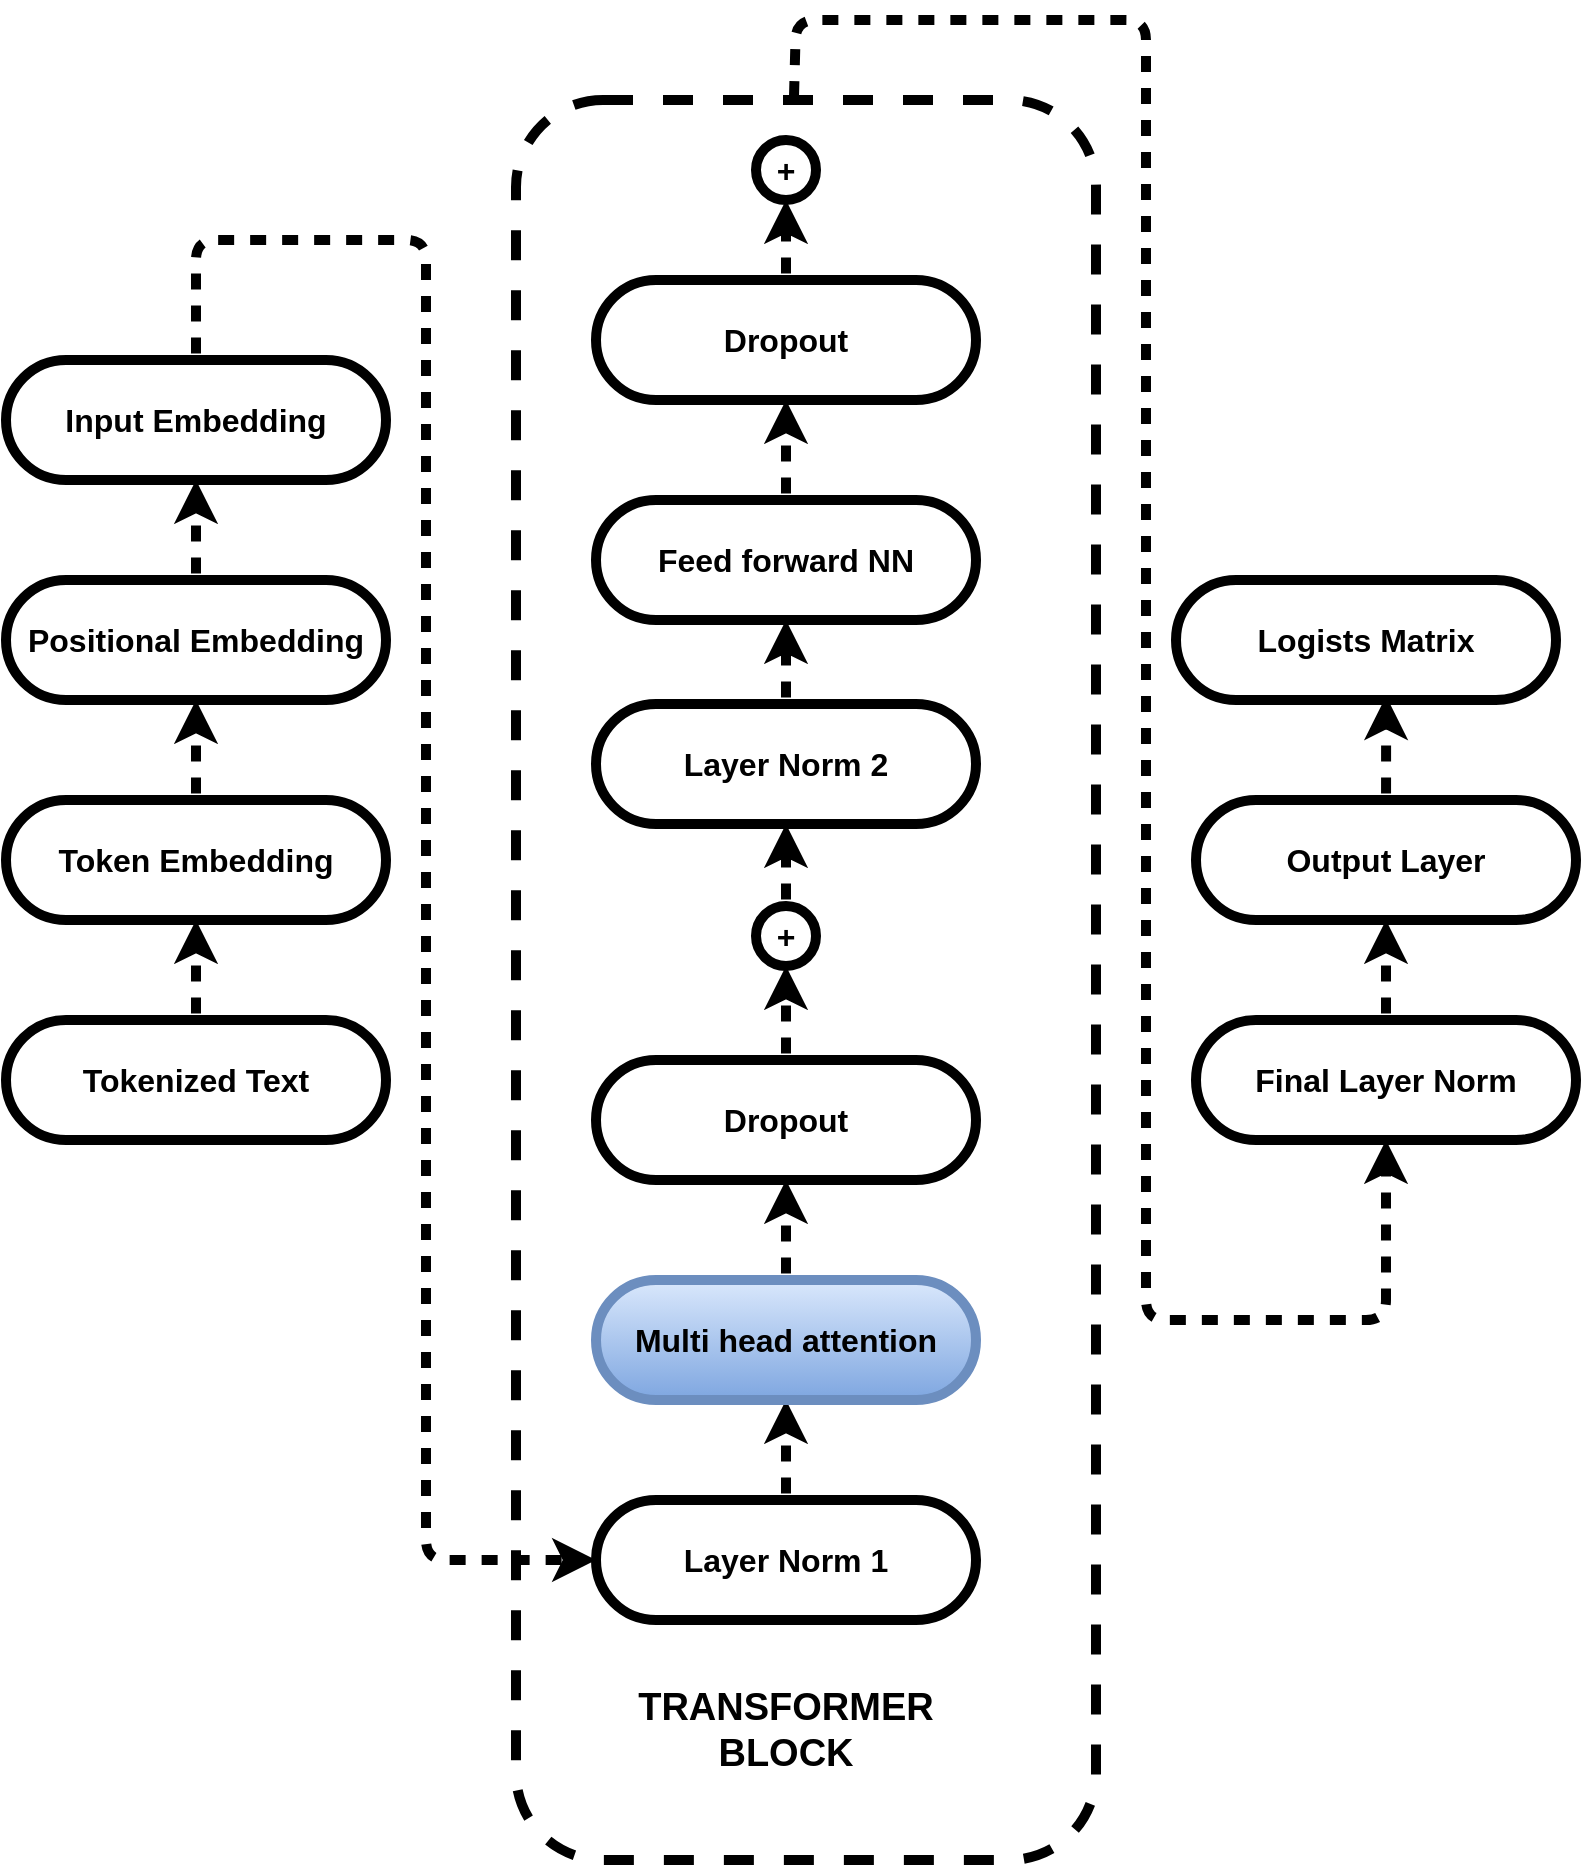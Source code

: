 <mxfile>
    <diagram id="dP2pN3_JtfydULPp_apn" name="Page-1">
        <mxGraphModel dx="853" dy="779" grid="1" gridSize="10" guides="1" tooltips="1" connect="1" arrows="1" fold="1" page="1" pageScale="1" pageWidth="850" pageHeight="1100" math="0" shadow="0">
            <root>
                <mxCell id="0"/>
                <mxCell id="1" parent="0"/>
                <mxCell id="25" value="" style="rounded=1;whiteSpace=wrap;html=1;dashed=1;fontSize=16;fontStyle=1;strokeWidth=5;" parent="1" vertex="1">
                    <mxGeometry x="300" y="120" width="290" height="880" as="geometry"/>
                </mxCell>
                <mxCell id="6" value="" style="edgeStyle=none;html=1;fontSize=16;fontStyle=1;strokeWidth=5;flowAnimation=1;" parent="1" source="4" target="5" edge="1">
                    <mxGeometry relative="1" as="geometry"/>
                </mxCell>
                <mxCell id="4" value="Tokenized Text" style="html=1;dashed=0;whiteSpace=wrap;shape=mxgraph.dfd.start;fontSize=16;fontStyle=1;strokeWidth=5;" parent="1" vertex="1">
                    <mxGeometry x="45" y="580" width="190" height="60" as="geometry"/>
                </mxCell>
                <mxCell id="8" value="" style="edgeStyle=none;html=1;fontSize=16;fontStyle=1;strokeWidth=5;flowAnimation=1;" parent="1" source="5" target="7" edge="1">
                    <mxGeometry relative="1" as="geometry"/>
                </mxCell>
                <mxCell id="5" value="Token Embedding" style="html=1;dashed=0;whiteSpace=wrap;shape=mxgraph.dfd.start;fontSize=16;fontStyle=1;strokeWidth=5;" parent="1" vertex="1">
                    <mxGeometry x="45" y="470" width="190" height="60" as="geometry"/>
                </mxCell>
                <mxCell id="7" value="Positional Embedding" style="html=1;dashed=0;whiteSpace=wrap;shape=mxgraph.dfd.start;fontSize=16;fontStyle=1;strokeWidth=5;" parent="1" vertex="1">
                    <mxGeometry x="45" y="360" width="190" height="60" as="geometry"/>
                </mxCell>
                <mxCell id="11" value="" style="edgeStyle=none;html=1;fontSize=16;fontStyle=1;strokeWidth=5;flowAnimation=1;" parent="1" source="9" target="10" edge="1">
                    <mxGeometry relative="1" as="geometry"/>
                </mxCell>
                <mxCell id="9" value="Layer Norm 1" style="html=1;dashed=0;whiteSpace=wrap;shape=mxgraph.dfd.start;fontSize=16;fontStyle=1;strokeWidth=5;" parent="1" vertex="1">
                    <mxGeometry x="340" y="820" width="190" height="60" as="geometry"/>
                </mxCell>
                <mxCell id="13" value="" style="edgeStyle=none;html=1;fontSize=16;fontStyle=1;strokeWidth=5;flowAnimation=1;" parent="1" source="10" target="12" edge="1">
                    <mxGeometry relative="1" as="geometry"/>
                </mxCell>
                <mxCell id="10" value="Multi head attention" style="html=1;dashed=0;whiteSpace=wrap;shape=mxgraph.dfd.start;fontSize=16;fontStyle=1;fillColor=#dae8fc;gradientColor=#7ea6e0;strokeColor=#6c8ebf;strokeWidth=5;" parent="1" vertex="1">
                    <mxGeometry x="340" y="710" width="190" height="60" as="geometry"/>
                </mxCell>
                <mxCell id="15" value="" style="edgeStyle=none;html=1;fontSize=16;fontStyle=1;strokeWidth=5;flowAnimation=1;" parent="1" source="12" target="14" edge="1">
                    <mxGeometry relative="1" as="geometry"/>
                </mxCell>
                <mxCell id="12" value="Dropout" style="html=1;dashed=0;whiteSpace=wrap;shape=mxgraph.dfd.start;fontSize=16;fontStyle=1;strokeWidth=5;" parent="1" vertex="1">
                    <mxGeometry x="340" y="600" width="190" height="60" as="geometry"/>
                </mxCell>
                <mxCell id="21" value="" style="edgeStyle=none;html=1;fontSize=16;fontStyle=1;strokeWidth=5;flowAnimation=1;" parent="1" source="14" target="16" edge="1">
                    <mxGeometry relative="1" as="geometry"/>
                </mxCell>
                <mxCell id="14" value="+" style="shape=ellipse;html=1;dashed=0;whiteSpace=wrap;aspect=fixed;perimeter=ellipsePerimeter;fontSize=16;fontStyle=1;strokeWidth=5;" parent="1" vertex="1">
                    <mxGeometry x="420" y="523" width="30" height="30" as="geometry"/>
                </mxCell>
                <mxCell id="18" value="" style="edgeStyle=none;html=1;fontSize=16;fontStyle=1;strokeWidth=5;flowAnimation=1;" parent="1" source="16" target="17" edge="1">
                    <mxGeometry relative="1" as="geometry"/>
                </mxCell>
                <mxCell id="16" value="Layer Norm 2" style="html=1;dashed=0;whiteSpace=wrap;shape=mxgraph.dfd.start;fontSize=16;fontStyle=1;strokeWidth=5;" parent="1" vertex="1">
                    <mxGeometry x="340" y="422" width="190" height="60" as="geometry"/>
                </mxCell>
                <mxCell id="20" value="" style="edgeStyle=none;html=1;fontSize=16;fontStyle=1;strokeWidth=5;flowAnimation=1;" parent="1" source="17" target="19" edge="1">
                    <mxGeometry relative="1" as="geometry"/>
                </mxCell>
                <mxCell id="17" value="Feed forward NN" style="html=1;dashed=0;whiteSpace=wrap;shape=mxgraph.dfd.start;fontSize=16;fontStyle=1;strokeWidth=5;" parent="1" vertex="1">
                    <mxGeometry x="340" y="320" width="190" height="60" as="geometry"/>
                </mxCell>
                <mxCell id="24" style="edgeStyle=none;html=1;entryX=0.5;entryY=1;entryDx=0;entryDy=0;fontSize=16;fontStyle=1;strokeWidth=5;flowAnimation=1;" parent="1" source="19" target="22" edge="1">
                    <mxGeometry relative="1" as="geometry"/>
                </mxCell>
                <mxCell id="19" value="Dropout" style="html=1;dashed=0;whiteSpace=wrap;shape=mxgraph.dfd.start;fontSize=16;fontStyle=1;strokeWidth=5;" parent="1" vertex="1">
                    <mxGeometry x="340" y="210" width="190" height="60" as="geometry"/>
                </mxCell>
                <mxCell id="22" value="+" style="shape=ellipse;html=1;dashed=0;whiteSpace=wrap;aspect=fixed;perimeter=ellipsePerimeter;fontSize=16;fontStyle=1;strokeWidth=5;" parent="1" vertex="1">
                    <mxGeometry x="420" y="140" width="30" height="30" as="geometry"/>
                </mxCell>
                <mxCell id="26" value="Final Layer Norm" style="html=1;dashed=0;whiteSpace=wrap;shape=mxgraph.dfd.start;fontSize=16;fontStyle=1;strokeWidth=5;" parent="1" vertex="1">
                    <mxGeometry x="640" y="580" width="190" height="60" as="geometry"/>
                </mxCell>
                <mxCell id="27" value="Output Layer" style="html=1;dashed=0;whiteSpace=wrap;shape=mxgraph.dfd.start;fontSize=16;fontStyle=1;strokeWidth=5;" parent="1" vertex="1">
                    <mxGeometry x="640" y="470" width="190" height="60" as="geometry"/>
                </mxCell>
                <mxCell id="28" style="edgeStyle=none;html=1;entryX=0.5;entryY=1;entryDx=0;entryDy=0;entryPerimeter=0;fontSize=16;fontStyle=1;strokeWidth=5;flowAnimation=1;" parent="1" source="26" target="27" edge="1">
                    <mxGeometry relative="1" as="geometry"/>
                </mxCell>
                <mxCell id="31" value="Logists Matrix" style="html=1;dashed=0;whiteSpace=wrap;shape=mxgraph.dfd.start;fontSize=16;fontStyle=1;strokeWidth=5;" parent="1" vertex="1">
                    <mxGeometry x="630" y="360" width="190" height="60" as="geometry"/>
                </mxCell>
                <mxCell id="32" style="edgeStyle=none;html=1;entryX=0.553;entryY=0.967;entryDx=0;entryDy=0;entryPerimeter=0;fontSize=16;fontStyle=1;strokeWidth=5;flowAnimation=1;" parent="1" source="27" target="31" edge="1">
                    <mxGeometry relative="1" as="geometry"/>
                </mxCell>
                <mxCell id="36" value="" style="endArrow=classic;html=1;exitX=0.479;exitY=0.002;exitDx=0;exitDy=0;entryX=0.5;entryY=0.5;entryDx=0;entryDy=30;entryPerimeter=0;fontSize=16;fontStyle=1;strokeWidth=5;flowAnimation=1;exitPerimeter=0;" parent="1" source="25" target="26" edge="1">
                    <mxGeometry width="50" height="50" relative="1" as="geometry">
                        <mxPoint x="380" y="140" as="sourcePoint"/>
                        <mxPoint x="680" y="640" as="targetPoint"/>
                        <Array as="points">
                            <mxPoint x="440" y="80"/>
                            <mxPoint x="615" y="80"/>
                            <mxPoint x="615" y="350"/>
                            <mxPoint x="615" y="730"/>
                            <mxPoint x="735" y="730"/>
                        </Array>
                    </mxGeometry>
                </mxCell>
                <mxCell id="37" value="" style="endArrow=classic;html=1;fontSize=16;fontStyle=1;strokeWidth=5;flowAnimation=1;exitX=0.5;exitY=0.5;exitDx=0;exitDy=-30;exitPerimeter=0;entryX=0;entryY=0.5;entryDx=0;entryDy=0;entryPerimeter=0;" parent="1" source="39" target="9" edge="1">
                    <mxGeometry width="50" height="50" relative="1" as="geometry">
                        <mxPoint x="145" y="230" as="sourcePoint"/>
                        <mxPoint x="330" y="850" as="targetPoint"/>
                        <Array as="points">
                            <mxPoint x="140" y="190"/>
                            <mxPoint x="255" y="190"/>
                            <mxPoint x="255" y="310"/>
                            <mxPoint x="255" y="850"/>
                        </Array>
                    </mxGeometry>
                </mxCell>
                <mxCell id="38" value="TRANSFORMER BLOCK" style="text;html=1;align=center;verticalAlign=middle;whiteSpace=wrap;rounded=0;strokeWidth=2;fontSize=19;fontStyle=1" parent="1" vertex="1">
                    <mxGeometry x="405" y="920" width="60" height="30" as="geometry"/>
                </mxCell>
                <mxCell id="39" value="Input Embedding" style="html=1;dashed=0;whiteSpace=wrap;shape=mxgraph.dfd.start;fontSize=16;fontStyle=1;strokeWidth=5;" parent="1" vertex="1">
                    <mxGeometry x="45" y="250" width="190" height="60" as="geometry"/>
                </mxCell>
                <mxCell id="40" style="edgeStyle=none;html=1;entryX=0.5;entryY=0.5;entryDx=0;entryDy=30;entryPerimeter=0;strokeWidth=5;flowAnimation=1;" parent="1" source="7" target="39" edge="1">
                    <mxGeometry relative="1" as="geometry"/>
                </mxCell>
            </root>
        </mxGraphModel>
    </diagram>
</mxfile>